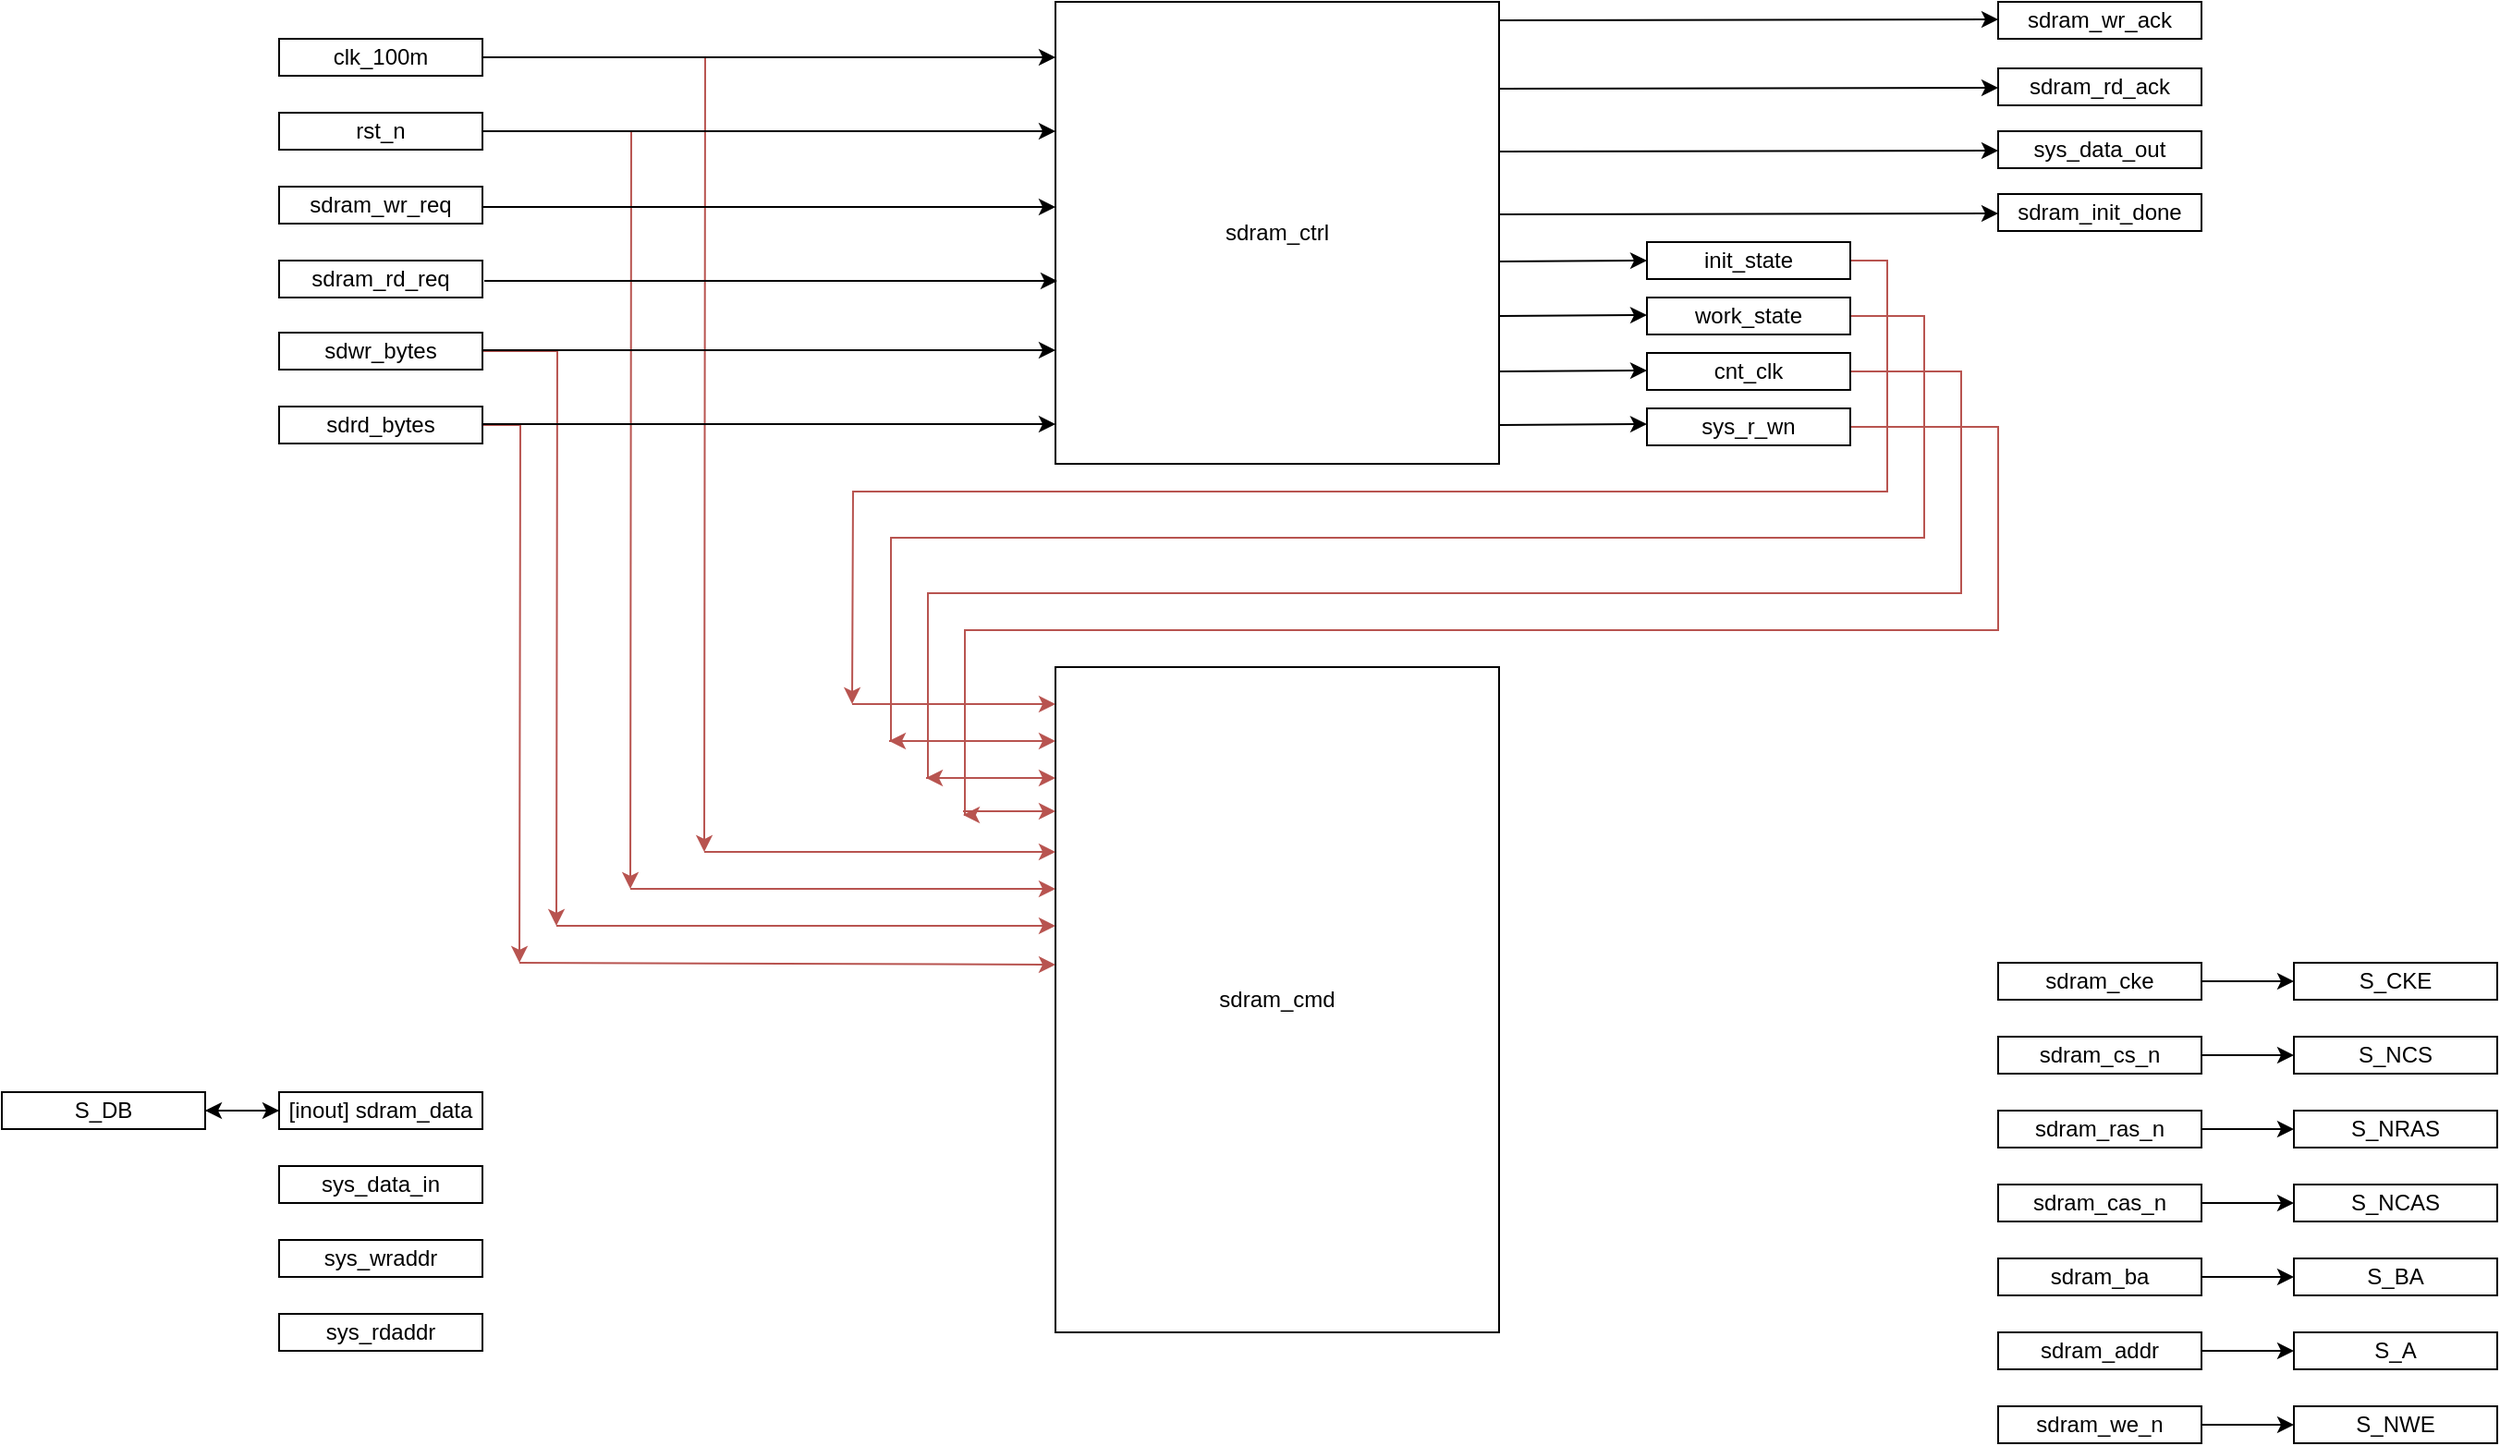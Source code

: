 <mxfile version="22.0.8" type="github">
  <diagram name="Page-1" id="QzKriibWGeIbcQBbAOVL">
    <mxGraphModel dx="2284" dy="758" grid="1" gridSize="10" guides="1" tooltips="1" connect="1" arrows="1" fold="1" page="1" pageScale="1" pageWidth="850" pageHeight="1100" math="0" shadow="0">
      <root>
        <mxCell id="0" />
        <mxCell id="1" parent="0" />
        <mxCell id="-hZiaQxBjhqHarwySM8e-2" value="sdram_ctrl" style="rounded=0;whiteSpace=wrap;html=1;" parent="1" vertex="1">
          <mxGeometry x="510" y="140" width="240" height="250" as="geometry" />
        </mxCell>
        <mxCell id="nmadv54hfyfQ1lx8FfqC-75" style="edgeStyle=orthogonalEdgeStyle;rounded=0;orthogonalLoop=1;jettySize=auto;html=1;exitX=1;exitY=0.5;exitDx=0;exitDy=0;fillColor=#f8cecc;strokeColor=#b85450;" edge="1" parent="1" source="-hZiaQxBjhqHarwySM8e-10">
          <mxGeometry relative="1" as="geometry">
            <mxPoint x="320" y="600" as="targetPoint" />
          </mxGeometry>
        </mxCell>
        <mxCell id="-hZiaQxBjhqHarwySM8e-10" value="clk_100m" style="rounded=0;whiteSpace=wrap;html=1;" parent="1" vertex="1">
          <mxGeometry x="90" y="160" width="110" height="20" as="geometry" />
        </mxCell>
        <mxCell id="nmadv54hfyfQ1lx8FfqC-77" style="edgeStyle=orthogonalEdgeStyle;rounded=0;orthogonalLoop=1;jettySize=auto;html=1;exitX=1;exitY=0.5;exitDx=0;exitDy=0;fillColor=#f8cecc;strokeColor=#b85450;" edge="1" parent="1" source="-hZiaQxBjhqHarwySM8e-11">
          <mxGeometry relative="1" as="geometry">
            <mxPoint x="280" y="620" as="targetPoint" />
          </mxGeometry>
        </mxCell>
        <mxCell id="-hZiaQxBjhqHarwySM8e-11" value="rst_n" style="rounded=0;whiteSpace=wrap;html=1;" parent="1" vertex="1">
          <mxGeometry x="90" y="200" width="110" height="20" as="geometry" />
        </mxCell>
        <mxCell id="-hZiaQxBjhqHarwySM8e-12" value="sdram_wr_req" style="rounded=0;whiteSpace=wrap;html=1;" parent="1" vertex="1">
          <mxGeometry x="90" y="240" width="110" height="20" as="geometry" />
        </mxCell>
        <mxCell id="-hZiaQxBjhqHarwySM8e-13" value="sdram_rd_req" style="rounded=0;whiteSpace=wrap;html=1;" parent="1" vertex="1">
          <mxGeometry x="90" y="280" width="110" height="20" as="geometry" />
        </mxCell>
        <mxCell id="-hZiaQxBjhqHarwySM8e-14" value="sys_wraddr" style="rounded=0;whiteSpace=wrap;html=1;" parent="1" vertex="1">
          <mxGeometry x="90" y="810" width="110" height="20" as="geometry" />
        </mxCell>
        <mxCell id="-hZiaQxBjhqHarwySM8e-15" value="sys_rdaddr" style="rounded=0;whiteSpace=wrap;html=1;" parent="1" vertex="1">
          <mxGeometry x="90" y="850" width="110" height="20" as="geometry" />
        </mxCell>
        <mxCell id="nmadv54hfyfQ1lx8FfqC-79" style="edgeStyle=orthogonalEdgeStyle;rounded=0;orthogonalLoop=1;jettySize=auto;html=1;exitX=1;exitY=0.5;exitDx=0;exitDy=0;fillColor=#f8cecc;strokeColor=#b85450;" edge="1" parent="1" source="-hZiaQxBjhqHarwySM8e-16">
          <mxGeometry relative="1" as="geometry">
            <mxPoint x="240" y="640" as="targetPoint" />
          </mxGeometry>
        </mxCell>
        <mxCell id="-hZiaQxBjhqHarwySM8e-16" value="sdwr_bytes" style="rounded=0;whiteSpace=wrap;html=1;" parent="1" vertex="1">
          <mxGeometry x="90" y="319" width="110" height="20" as="geometry" />
        </mxCell>
        <mxCell id="nmadv54hfyfQ1lx8FfqC-88" style="edgeStyle=orthogonalEdgeStyle;rounded=0;orthogonalLoop=1;jettySize=auto;html=1;exitX=1;exitY=0.5;exitDx=0;exitDy=0;fillColor=#f8cecc;strokeColor=#b85450;" edge="1" parent="1" source="-hZiaQxBjhqHarwySM8e-17">
          <mxGeometry relative="1" as="geometry">
            <mxPoint x="220" y="660" as="targetPoint" />
          </mxGeometry>
        </mxCell>
        <mxCell id="-hZiaQxBjhqHarwySM8e-17" value="sdrd_bytes" style="rounded=0;whiteSpace=wrap;html=1;" parent="1" vertex="1">
          <mxGeometry x="90" y="359" width="110" height="20" as="geometry" />
        </mxCell>
        <mxCell id="nmadv54hfyfQ1lx8FfqC-32" style="edgeStyle=orthogonalEdgeStyle;rounded=0;orthogonalLoop=1;jettySize=auto;html=1;exitX=0;exitY=0.5;exitDx=0;exitDy=0;" edge="1" parent="1" source="-hZiaQxBjhqHarwySM8e-18" target="nmadv54hfyfQ1lx8FfqC-30">
          <mxGeometry relative="1" as="geometry" />
        </mxCell>
        <mxCell id="-hZiaQxBjhqHarwySM8e-18" value="[inout] sdram_data" style="rounded=0;whiteSpace=wrap;html=1;" parent="1" vertex="1">
          <mxGeometry x="90" y="730" width="110" height="20" as="geometry" />
        </mxCell>
        <mxCell id="-hZiaQxBjhqHarwySM8e-19" value="sdram_wr_ack" style="rounded=0;whiteSpace=wrap;html=1;" parent="1" vertex="1">
          <mxGeometry x="1020" y="140" width="110" height="20" as="geometry" />
        </mxCell>
        <mxCell id="-hZiaQxBjhqHarwySM8e-20" value="sdram_rd_ack" style="rounded=0;whiteSpace=wrap;html=1;" parent="1" vertex="1">
          <mxGeometry x="1020" y="176" width="110" height="20" as="geometry" />
        </mxCell>
        <mxCell id="-hZiaQxBjhqHarwySM8e-21" value="sys_data_out" style="rounded=0;whiteSpace=wrap;html=1;" parent="1" vertex="1">
          <mxGeometry x="1020" y="210" width="110" height="20" as="geometry" />
        </mxCell>
        <mxCell id="-hZiaQxBjhqHarwySM8e-22" value="sdram_init_done" style="rounded=0;whiteSpace=wrap;html=1;" parent="1" vertex="1">
          <mxGeometry x="1020" y="244" width="110" height="20" as="geometry" />
        </mxCell>
        <mxCell id="nmadv54hfyfQ1lx8FfqC-42" style="edgeStyle=orthogonalEdgeStyle;rounded=0;orthogonalLoop=1;jettySize=auto;html=1;exitX=1;exitY=0.5;exitDx=0;exitDy=0;entryX=0;entryY=0.5;entryDx=0;entryDy=0;" edge="1" parent="1" source="-hZiaQxBjhqHarwySM8e-23" target="nmadv54hfyfQ1lx8FfqC-41">
          <mxGeometry relative="1" as="geometry" />
        </mxCell>
        <mxCell id="-hZiaQxBjhqHarwySM8e-23" value="sdram_cke" style="rounded=0;whiteSpace=wrap;html=1;" parent="1" vertex="1">
          <mxGeometry x="1020" y="660" width="110" height="20" as="geometry" />
        </mxCell>
        <mxCell id="nmadv54hfyfQ1lx8FfqC-40" style="edgeStyle=orthogonalEdgeStyle;rounded=0;orthogonalLoop=1;jettySize=auto;html=1;exitX=1;exitY=0.5;exitDx=0;exitDy=0;entryX=0;entryY=0.5;entryDx=0;entryDy=0;" edge="1" parent="1" source="-hZiaQxBjhqHarwySM8e-24" target="nmadv54hfyfQ1lx8FfqC-39">
          <mxGeometry relative="1" as="geometry" />
        </mxCell>
        <mxCell id="-hZiaQxBjhqHarwySM8e-24" value="sdram_cs_n" style="rounded=0;whiteSpace=wrap;html=1;" parent="1" vertex="1">
          <mxGeometry x="1020" y="700" width="110" height="20" as="geometry" />
        </mxCell>
        <mxCell id="nmadv54hfyfQ1lx8FfqC-36" style="edgeStyle=orthogonalEdgeStyle;rounded=0;orthogonalLoop=1;jettySize=auto;html=1;exitX=1;exitY=0.5;exitDx=0;exitDy=0;entryX=0;entryY=0.5;entryDx=0;entryDy=0;" edge="1" parent="1" source="-hZiaQxBjhqHarwySM8e-25" target="nmadv54hfyfQ1lx8FfqC-35">
          <mxGeometry relative="1" as="geometry" />
        </mxCell>
        <mxCell id="-hZiaQxBjhqHarwySM8e-25" value="sdram_ras_n" style="rounded=0;whiteSpace=wrap;html=1;" parent="1" vertex="1">
          <mxGeometry x="1020" y="740" width="110" height="20" as="geometry" />
        </mxCell>
        <mxCell id="nmadv54hfyfQ1lx8FfqC-34" style="edgeStyle=orthogonalEdgeStyle;rounded=0;orthogonalLoop=1;jettySize=auto;html=1;exitX=1;exitY=0.5;exitDx=0;exitDy=0;entryX=0;entryY=0.5;entryDx=0;entryDy=0;" edge="1" parent="1" source="-hZiaQxBjhqHarwySM8e-26" target="nmadv54hfyfQ1lx8FfqC-33">
          <mxGeometry relative="1" as="geometry" />
        </mxCell>
        <mxCell id="-hZiaQxBjhqHarwySM8e-26" value="sdram_cas_n" style="rounded=0;whiteSpace=wrap;html=1;" parent="1" vertex="1">
          <mxGeometry x="1020" y="780" width="110" height="20" as="geometry" />
        </mxCell>
        <mxCell id="nmadv54hfyfQ1lx8FfqC-29" style="edgeStyle=orthogonalEdgeStyle;rounded=0;orthogonalLoop=1;jettySize=auto;html=1;exitX=1;exitY=0.5;exitDx=0;exitDy=0;entryX=0;entryY=0.5;entryDx=0;entryDy=0;" edge="1" parent="1" source="-hZiaQxBjhqHarwySM8e-27" target="nmadv54hfyfQ1lx8FfqC-28">
          <mxGeometry relative="1" as="geometry" />
        </mxCell>
        <mxCell id="-hZiaQxBjhqHarwySM8e-27" value="sdram_ba" style="rounded=0;whiteSpace=wrap;html=1;" parent="1" vertex="1">
          <mxGeometry x="1020" y="820" width="110" height="20" as="geometry" />
        </mxCell>
        <mxCell id="nmadv54hfyfQ1lx8FfqC-27" style="edgeStyle=orthogonalEdgeStyle;rounded=0;orthogonalLoop=1;jettySize=auto;html=1;exitX=1;exitY=0.5;exitDx=0;exitDy=0;entryX=0;entryY=0.5;entryDx=0;entryDy=0;" edge="1" parent="1" source="-hZiaQxBjhqHarwySM8e-28" target="nmadv54hfyfQ1lx8FfqC-26">
          <mxGeometry relative="1" as="geometry" />
        </mxCell>
        <mxCell id="-hZiaQxBjhqHarwySM8e-28" value="sdram_addr" style="rounded=0;whiteSpace=wrap;html=1;" parent="1" vertex="1">
          <mxGeometry x="1020" y="860" width="110" height="20" as="geometry" />
        </mxCell>
        <mxCell id="-hZiaQxBjhqHarwySM8e-33" value="sys_data_in" style="rounded=0;whiteSpace=wrap;html=1;" parent="1" vertex="1">
          <mxGeometry x="90" y="770" width="110" height="20" as="geometry" />
        </mxCell>
        <mxCell id="nmadv54hfyfQ1lx8FfqC-4" value="" style="endArrow=classic;html=1;rounded=0;exitX=1;exitY=0.5;exitDx=0;exitDy=0;" edge="1" parent="1" source="-hZiaQxBjhqHarwySM8e-10">
          <mxGeometry width="50" height="50" relative="1" as="geometry">
            <mxPoint x="250" y="180" as="sourcePoint" />
            <mxPoint x="510" y="170" as="targetPoint" />
          </mxGeometry>
        </mxCell>
        <mxCell id="nmadv54hfyfQ1lx8FfqC-5" value="" style="endArrow=classic;html=1;rounded=0;exitX=1;exitY=0.5;exitDx=0;exitDy=0;" edge="1" parent="1" source="-hZiaQxBjhqHarwySM8e-11">
          <mxGeometry width="50" height="50" relative="1" as="geometry">
            <mxPoint x="220" y="209.5" as="sourcePoint" />
            <mxPoint x="510" y="210" as="targetPoint" />
          </mxGeometry>
        </mxCell>
        <mxCell id="nmadv54hfyfQ1lx8FfqC-6" value="" style="endArrow=classic;html=1;rounded=0;exitX=1;exitY=0.5;exitDx=0;exitDy=0;entryX=0;entryY=0.191;entryDx=0;entryDy=0;entryPerimeter=0;" edge="1" parent="1">
          <mxGeometry width="50" height="50" relative="1" as="geometry">
            <mxPoint x="200" y="251" as="sourcePoint" />
            <mxPoint x="510" y="251" as="targetPoint" />
          </mxGeometry>
        </mxCell>
        <mxCell id="nmadv54hfyfQ1lx8FfqC-7" value="" style="endArrow=classic;html=1;rounded=0;exitX=1;exitY=0.5;exitDx=0;exitDy=0;entryX=0;entryY=0.191;entryDx=0;entryDy=0;entryPerimeter=0;" edge="1" parent="1">
          <mxGeometry width="50" height="50" relative="1" as="geometry">
            <mxPoint x="201" y="291" as="sourcePoint" />
            <mxPoint x="511" y="291" as="targetPoint" />
          </mxGeometry>
        </mxCell>
        <mxCell id="nmadv54hfyfQ1lx8FfqC-8" value="" style="endArrow=classic;html=1;rounded=0;" edge="1" parent="1">
          <mxGeometry width="50" height="50" relative="1" as="geometry">
            <mxPoint x="750" y="150" as="sourcePoint" />
            <mxPoint x="1020" y="149.5" as="targetPoint" />
          </mxGeometry>
        </mxCell>
        <mxCell id="nmadv54hfyfQ1lx8FfqC-9" value="" style="endArrow=classic;html=1;rounded=0;" edge="1" parent="1">
          <mxGeometry width="50" height="50" relative="1" as="geometry">
            <mxPoint x="750" y="187" as="sourcePoint" />
            <mxPoint x="1020" y="186.5" as="targetPoint" />
          </mxGeometry>
        </mxCell>
        <mxCell id="nmadv54hfyfQ1lx8FfqC-12" value="" style="endArrow=classic;html=1;rounded=0;exitX=1;exitY=0.5;exitDx=0;exitDy=0;entryX=0;entryY=0.191;entryDx=0;entryDy=0;entryPerimeter=0;" edge="1" parent="1">
          <mxGeometry width="50" height="50" relative="1" as="geometry">
            <mxPoint x="200" y="328.5" as="sourcePoint" />
            <mxPoint x="510" y="328.5" as="targetPoint" />
          </mxGeometry>
        </mxCell>
        <mxCell id="nmadv54hfyfQ1lx8FfqC-13" value="" style="endArrow=classic;html=1;rounded=0;exitX=1;exitY=0.5;exitDx=0;exitDy=0;entryX=0;entryY=0.191;entryDx=0;entryDy=0;entryPerimeter=0;" edge="1" parent="1">
          <mxGeometry width="50" height="50" relative="1" as="geometry">
            <mxPoint x="200" y="368.5" as="sourcePoint" />
            <mxPoint x="510" y="368.5" as="targetPoint" />
          </mxGeometry>
        </mxCell>
        <mxCell id="nmadv54hfyfQ1lx8FfqC-16" value="" style="endArrow=classic;html=1;rounded=0;" edge="1" parent="1">
          <mxGeometry width="50" height="50" relative="1" as="geometry">
            <mxPoint x="750" y="221" as="sourcePoint" />
            <mxPoint x="1020" y="220.5" as="targetPoint" />
          </mxGeometry>
        </mxCell>
        <mxCell id="nmadv54hfyfQ1lx8FfqC-17" value="" style="endArrow=classic;html=1;rounded=0;" edge="1" parent="1">
          <mxGeometry width="50" height="50" relative="1" as="geometry">
            <mxPoint x="750" y="255" as="sourcePoint" />
            <mxPoint x="1020" y="254.5" as="targetPoint" />
          </mxGeometry>
        </mxCell>
        <mxCell id="nmadv54hfyfQ1lx8FfqC-38" style="edgeStyle=orthogonalEdgeStyle;rounded=0;orthogonalLoop=1;jettySize=auto;html=1;exitX=1;exitY=0.5;exitDx=0;exitDy=0;entryX=0;entryY=0.5;entryDx=0;entryDy=0;" edge="1" parent="1" source="nmadv54hfyfQ1lx8FfqC-21" target="nmadv54hfyfQ1lx8FfqC-37">
          <mxGeometry relative="1" as="geometry" />
        </mxCell>
        <mxCell id="nmadv54hfyfQ1lx8FfqC-21" value="sdram_we_n" style="rounded=0;whiteSpace=wrap;html=1;" vertex="1" parent="1">
          <mxGeometry x="1020" y="900" width="110" height="20" as="geometry" />
        </mxCell>
        <mxCell id="nmadv54hfyfQ1lx8FfqC-26" value="S_A" style="rounded=0;whiteSpace=wrap;html=1;" vertex="1" parent="1">
          <mxGeometry x="1180" y="860" width="110" height="20" as="geometry" />
        </mxCell>
        <mxCell id="nmadv54hfyfQ1lx8FfqC-28" value="S_BA" style="rounded=0;whiteSpace=wrap;html=1;" vertex="1" parent="1">
          <mxGeometry x="1180" y="820" width="110" height="20" as="geometry" />
        </mxCell>
        <mxCell id="nmadv54hfyfQ1lx8FfqC-31" style="edgeStyle=orthogonalEdgeStyle;rounded=0;orthogonalLoop=1;jettySize=auto;html=1;exitX=1;exitY=0.5;exitDx=0;exitDy=0;entryX=0;entryY=0.5;entryDx=0;entryDy=0;" edge="1" parent="1" source="nmadv54hfyfQ1lx8FfqC-30" target="-hZiaQxBjhqHarwySM8e-18">
          <mxGeometry relative="1" as="geometry" />
        </mxCell>
        <mxCell id="nmadv54hfyfQ1lx8FfqC-30" value="S_DB" style="rounded=0;whiteSpace=wrap;html=1;" vertex="1" parent="1">
          <mxGeometry x="-60" y="730" width="110" height="20" as="geometry" />
        </mxCell>
        <mxCell id="nmadv54hfyfQ1lx8FfqC-33" value="S_NCAS" style="rounded=0;whiteSpace=wrap;html=1;" vertex="1" parent="1">
          <mxGeometry x="1180" y="780" width="110" height="20" as="geometry" />
        </mxCell>
        <mxCell id="nmadv54hfyfQ1lx8FfqC-35" value="S_NRAS" style="rounded=0;whiteSpace=wrap;html=1;" vertex="1" parent="1">
          <mxGeometry x="1180" y="740" width="110" height="20" as="geometry" />
        </mxCell>
        <mxCell id="nmadv54hfyfQ1lx8FfqC-37" value="S_NWE" style="rounded=0;whiteSpace=wrap;html=1;" vertex="1" parent="1">
          <mxGeometry x="1180" y="900" width="110" height="20" as="geometry" />
        </mxCell>
        <mxCell id="nmadv54hfyfQ1lx8FfqC-39" value="S_NCS" style="rounded=0;whiteSpace=wrap;html=1;" vertex="1" parent="1">
          <mxGeometry x="1180" y="700" width="110" height="20" as="geometry" />
        </mxCell>
        <mxCell id="nmadv54hfyfQ1lx8FfqC-41" value="S_CKE" style="rounded=0;whiteSpace=wrap;html=1;" vertex="1" parent="1">
          <mxGeometry x="1180" y="660" width="110" height="20" as="geometry" />
        </mxCell>
        <mxCell id="nmadv54hfyfQ1lx8FfqC-44" value="sdram_cmd" style="rounded=0;whiteSpace=wrap;html=1;" vertex="1" parent="1">
          <mxGeometry x="510" y="500" width="240" height="360" as="geometry" />
        </mxCell>
        <mxCell id="nmadv54hfyfQ1lx8FfqC-60" style="edgeStyle=orthogonalEdgeStyle;rounded=0;orthogonalLoop=1;jettySize=auto;html=1;exitX=1;exitY=0.5;exitDx=0;exitDy=0;fillColor=#f8cecc;strokeColor=#b85450;" edge="1" parent="1" source="nmadv54hfyfQ1lx8FfqC-51">
          <mxGeometry relative="1" as="geometry">
            <mxPoint x="400" y="520" as="targetPoint" />
          </mxGeometry>
        </mxCell>
        <mxCell id="nmadv54hfyfQ1lx8FfqC-51" value="init_state" style="rounded=0;whiteSpace=wrap;html=1;" vertex="1" parent="1">
          <mxGeometry x="830" y="270" width="110" height="20" as="geometry" />
        </mxCell>
        <mxCell id="nmadv54hfyfQ1lx8FfqC-81" style="edgeStyle=orthogonalEdgeStyle;rounded=0;orthogonalLoop=1;jettySize=auto;html=1;exitX=1;exitY=0.5;exitDx=0;exitDy=0;fillColor=#f8cecc;strokeColor=#b85450;" edge="1" parent="1" source="nmadv54hfyfQ1lx8FfqC-52">
          <mxGeometry relative="1" as="geometry">
            <mxPoint x="420" y="540" as="targetPoint" />
            <Array as="points">
              <mxPoint x="980" y="310" />
              <mxPoint x="980" y="430" />
              <mxPoint x="421" y="430" />
            </Array>
          </mxGeometry>
        </mxCell>
        <mxCell id="nmadv54hfyfQ1lx8FfqC-52" value="work_state" style="rounded=0;whiteSpace=wrap;html=1;" vertex="1" parent="1">
          <mxGeometry x="830" y="300" width="110" height="20" as="geometry" />
        </mxCell>
        <mxCell id="nmadv54hfyfQ1lx8FfqC-83" style="edgeStyle=orthogonalEdgeStyle;rounded=0;orthogonalLoop=1;jettySize=auto;html=1;exitX=1;exitY=0.5;exitDx=0;exitDy=0;fillColor=#f8cecc;strokeColor=#b85450;" edge="1" parent="1" source="nmadv54hfyfQ1lx8FfqC-53">
          <mxGeometry relative="1" as="geometry">
            <mxPoint x="440" y="560" as="targetPoint" />
            <Array as="points">
              <mxPoint x="1000" y="340" />
              <mxPoint x="1000" y="460" />
              <mxPoint x="441" y="460" />
            </Array>
          </mxGeometry>
        </mxCell>
        <mxCell id="nmadv54hfyfQ1lx8FfqC-53" value="cnt_clk" style="rounded=0;whiteSpace=wrap;html=1;" vertex="1" parent="1">
          <mxGeometry x="830" y="330" width="110" height="20" as="geometry" />
        </mxCell>
        <mxCell id="nmadv54hfyfQ1lx8FfqC-85" style="edgeStyle=orthogonalEdgeStyle;rounded=0;orthogonalLoop=1;jettySize=auto;html=1;exitX=1;exitY=0.5;exitDx=0;exitDy=0;fillColor=#f8cecc;strokeColor=#b85450;" edge="1" parent="1" source="nmadv54hfyfQ1lx8FfqC-54">
          <mxGeometry relative="1" as="geometry">
            <mxPoint x="460" y="580" as="targetPoint" />
            <Array as="points">
              <mxPoint x="1020" y="370" />
              <mxPoint x="1020" y="480" />
              <mxPoint x="461" y="480" />
            </Array>
          </mxGeometry>
        </mxCell>
        <mxCell id="nmadv54hfyfQ1lx8FfqC-54" value="sys_r_wn" style="rounded=0;whiteSpace=wrap;html=1;" vertex="1" parent="1">
          <mxGeometry x="830" y="360" width="110" height="20" as="geometry" />
        </mxCell>
        <mxCell id="nmadv54hfyfQ1lx8FfqC-56" value="" style="endArrow=classic;html=1;rounded=0;entryX=0;entryY=0.5;entryDx=0;entryDy=0;entryPerimeter=0;" edge="1" parent="1" target="nmadv54hfyfQ1lx8FfqC-51">
          <mxGeometry width="50" height="50" relative="1" as="geometry">
            <mxPoint x="750" y="280.5" as="sourcePoint" />
            <mxPoint x="820" y="280" as="targetPoint" />
          </mxGeometry>
        </mxCell>
        <mxCell id="nmadv54hfyfQ1lx8FfqC-57" value="" style="endArrow=classic;html=1;rounded=0;entryX=0;entryY=0.5;entryDx=0;entryDy=0;entryPerimeter=0;" edge="1" parent="1">
          <mxGeometry width="50" height="50" relative="1" as="geometry">
            <mxPoint x="750" y="310" as="sourcePoint" />
            <mxPoint x="830" y="309.5" as="targetPoint" />
          </mxGeometry>
        </mxCell>
        <mxCell id="nmadv54hfyfQ1lx8FfqC-58" value="" style="endArrow=classic;html=1;rounded=0;entryX=0;entryY=0.5;entryDx=0;entryDy=0;entryPerimeter=0;" edge="1" parent="1">
          <mxGeometry width="50" height="50" relative="1" as="geometry">
            <mxPoint x="750" y="340" as="sourcePoint" />
            <mxPoint x="830" y="339.5" as="targetPoint" />
          </mxGeometry>
        </mxCell>
        <mxCell id="nmadv54hfyfQ1lx8FfqC-59" value="" style="endArrow=classic;html=1;rounded=0;entryX=0;entryY=0.5;entryDx=0;entryDy=0;entryPerimeter=0;" edge="1" parent="1">
          <mxGeometry width="50" height="50" relative="1" as="geometry">
            <mxPoint x="750" y="369" as="sourcePoint" />
            <mxPoint x="830" y="368.5" as="targetPoint" />
          </mxGeometry>
        </mxCell>
        <mxCell id="nmadv54hfyfQ1lx8FfqC-76" value="" style="endArrow=classic;html=1;rounded=0;fillColor=#f8cecc;strokeColor=#b85450;" edge="1" parent="1">
          <mxGeometry width="50" height="50" relative="1" as="geometry">
            <mxPoint x="320" y="600" as="sourcePoint" />
            <mxPoint x="510" y="600" as="targetPoint" />
          </mxGeometry>
        </mxCell>
        <mxCell id="nmadv54hfyfQ1lx8FfqC-78" value="" style="endArrow=classic;html=1;rounded=0;fillColor=#f8cecc;strokeColor=#b85450;" edge="1" parent="1">
          <mxGeometry width="50" height="50" relative="1" as="geometry">
            <mxPoint x="280" y="620" as="sourcePoint" />
            <mxPoint x="510" y="620" as="targetPoint" />
          </mxGeometry>
        </mxCell>
        <mxCell id="nmadv54hfyfQ1lx8FfqC-80" value="" style="endArrow=classic;html=1;rounded=0;fillColor=#f8cecc;strokeColor=#b85450;" edge="1" parent="1">
          <mxGeometry width="50" height="50" relative="1" as="geometry">
            <mxPoint x="400" y="520" as="sourcePoint" />
            <mxPoint x="510" y="520" as="targetPoint" />
          </mxGeometry>
        </mxCell>
        <mxCell id="nmadv54hfyfQ1lx8FfqC-82" value="" style="endArrow=classic;html=1;rounded=0;fillColor=#f8cecc;strokeColor=#b85450;" edge="1" parent="1">
          <mxGeometry width="50" height="50" relative="1" as="geometry">
            <mxPoint x="420" y="540" as="sourcePoint" />
            <mxPoint x="510" y="540" as="targetPoint" />
          </mxGeometry>
        </mxCell>
        <mxCell id="nmadv54hfyfQ1lx8FfqC-84" value="" style="endArrow=classic;html=1;rounded=0;fillColor=#f8cecc;strokeColor=#b85450;" edge="1" parent="1">
          <mxGeometry width="50" height="50" relative="1" as="geometry">
            <mxPoint x="440" y="560" as="sourcePoint" />
            <mxPoint x="510" y="560" as="targetPoint" />
          </mxGeometry>
        </mxCell>
        <mxCell id="nmadv54hfyfQ1lx8FfqC-86" value="" style="endArrow=classic;html=1;rounded=0;fillColor=#f8cecc;strokeColor=#b85450;" edge="1" parent="1">
          <mxGeometry width="50" height="50" relative="1" as="geometry">
            <mxPoint x="460" y="578" as="sourcePoint" />
            <mxPoint x="510" y="578" as="targetPoint" />
          </mxGeometry>
        </mxCell>
        <mxCell id="nmadv54hfyfQ1lx8FfqC-87" value="" style="endArrow=classic;html=1;rounded=0;fillColor=#f8cecc;strokeColor=#b85450;" edge="1" parent="1">
          <mxGeometry width="50" height="50" relative="1" as="geometry">
            <mxPoint x="240" y="640" as="sourcePoint" />
            <mxPoint x="510" y="640" as="targetPoint" />
          </mxGeometry>
        </mxCell>
        <mxCell id="nmadv54hfyfQ1lx8FfqC-89" value="" style="endArrow=classic;html=1;rounded=0;fillColor=#f8cecc;strokeColor=#b85450;" edge="1" parent="1">
          <mxGeometry width="50" height="50" relative="1" as="geometry">
            <mxPoint x="220" y="660" as="sourcePoint" />
            <mxPoint x="510" y="661" as="targetPoint" />
          </mxGeometry>
        </mxCell>
      </root>
    </mxGraphModel>
  </diagram>
</mxfile>
